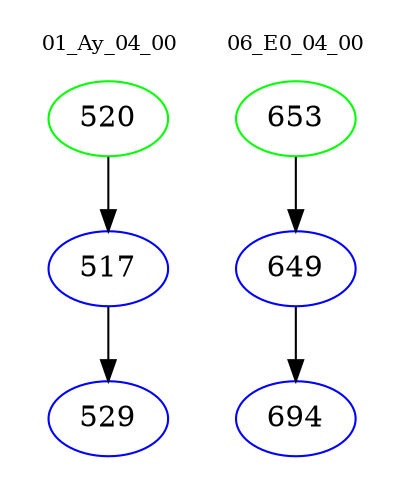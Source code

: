 digraph{
subgraph cluster_0 {
color = white
label = "01_Ay_04_00";
fontsize=10;
T0_520 [label="520", color="green"]
T0_520 -> T0_517 [color="black"]
T0_517 [label="517", color="blue"]
T0_517 -> T0_529 [color="black"]
T0_529 [label="529", color="blue"]
}
subgraph cluster_1 {
color = white
label = "06_E0_04_00";
fontsize=10;
T1_653 [label="653", color="green"]
T1_653 -> T1_649 [color="black"]
T1_649 [label="649", color="blue"]
T1_649 -> T1_694 [color="black"]
T1_694 [label="694", color="blue"]
}
}
